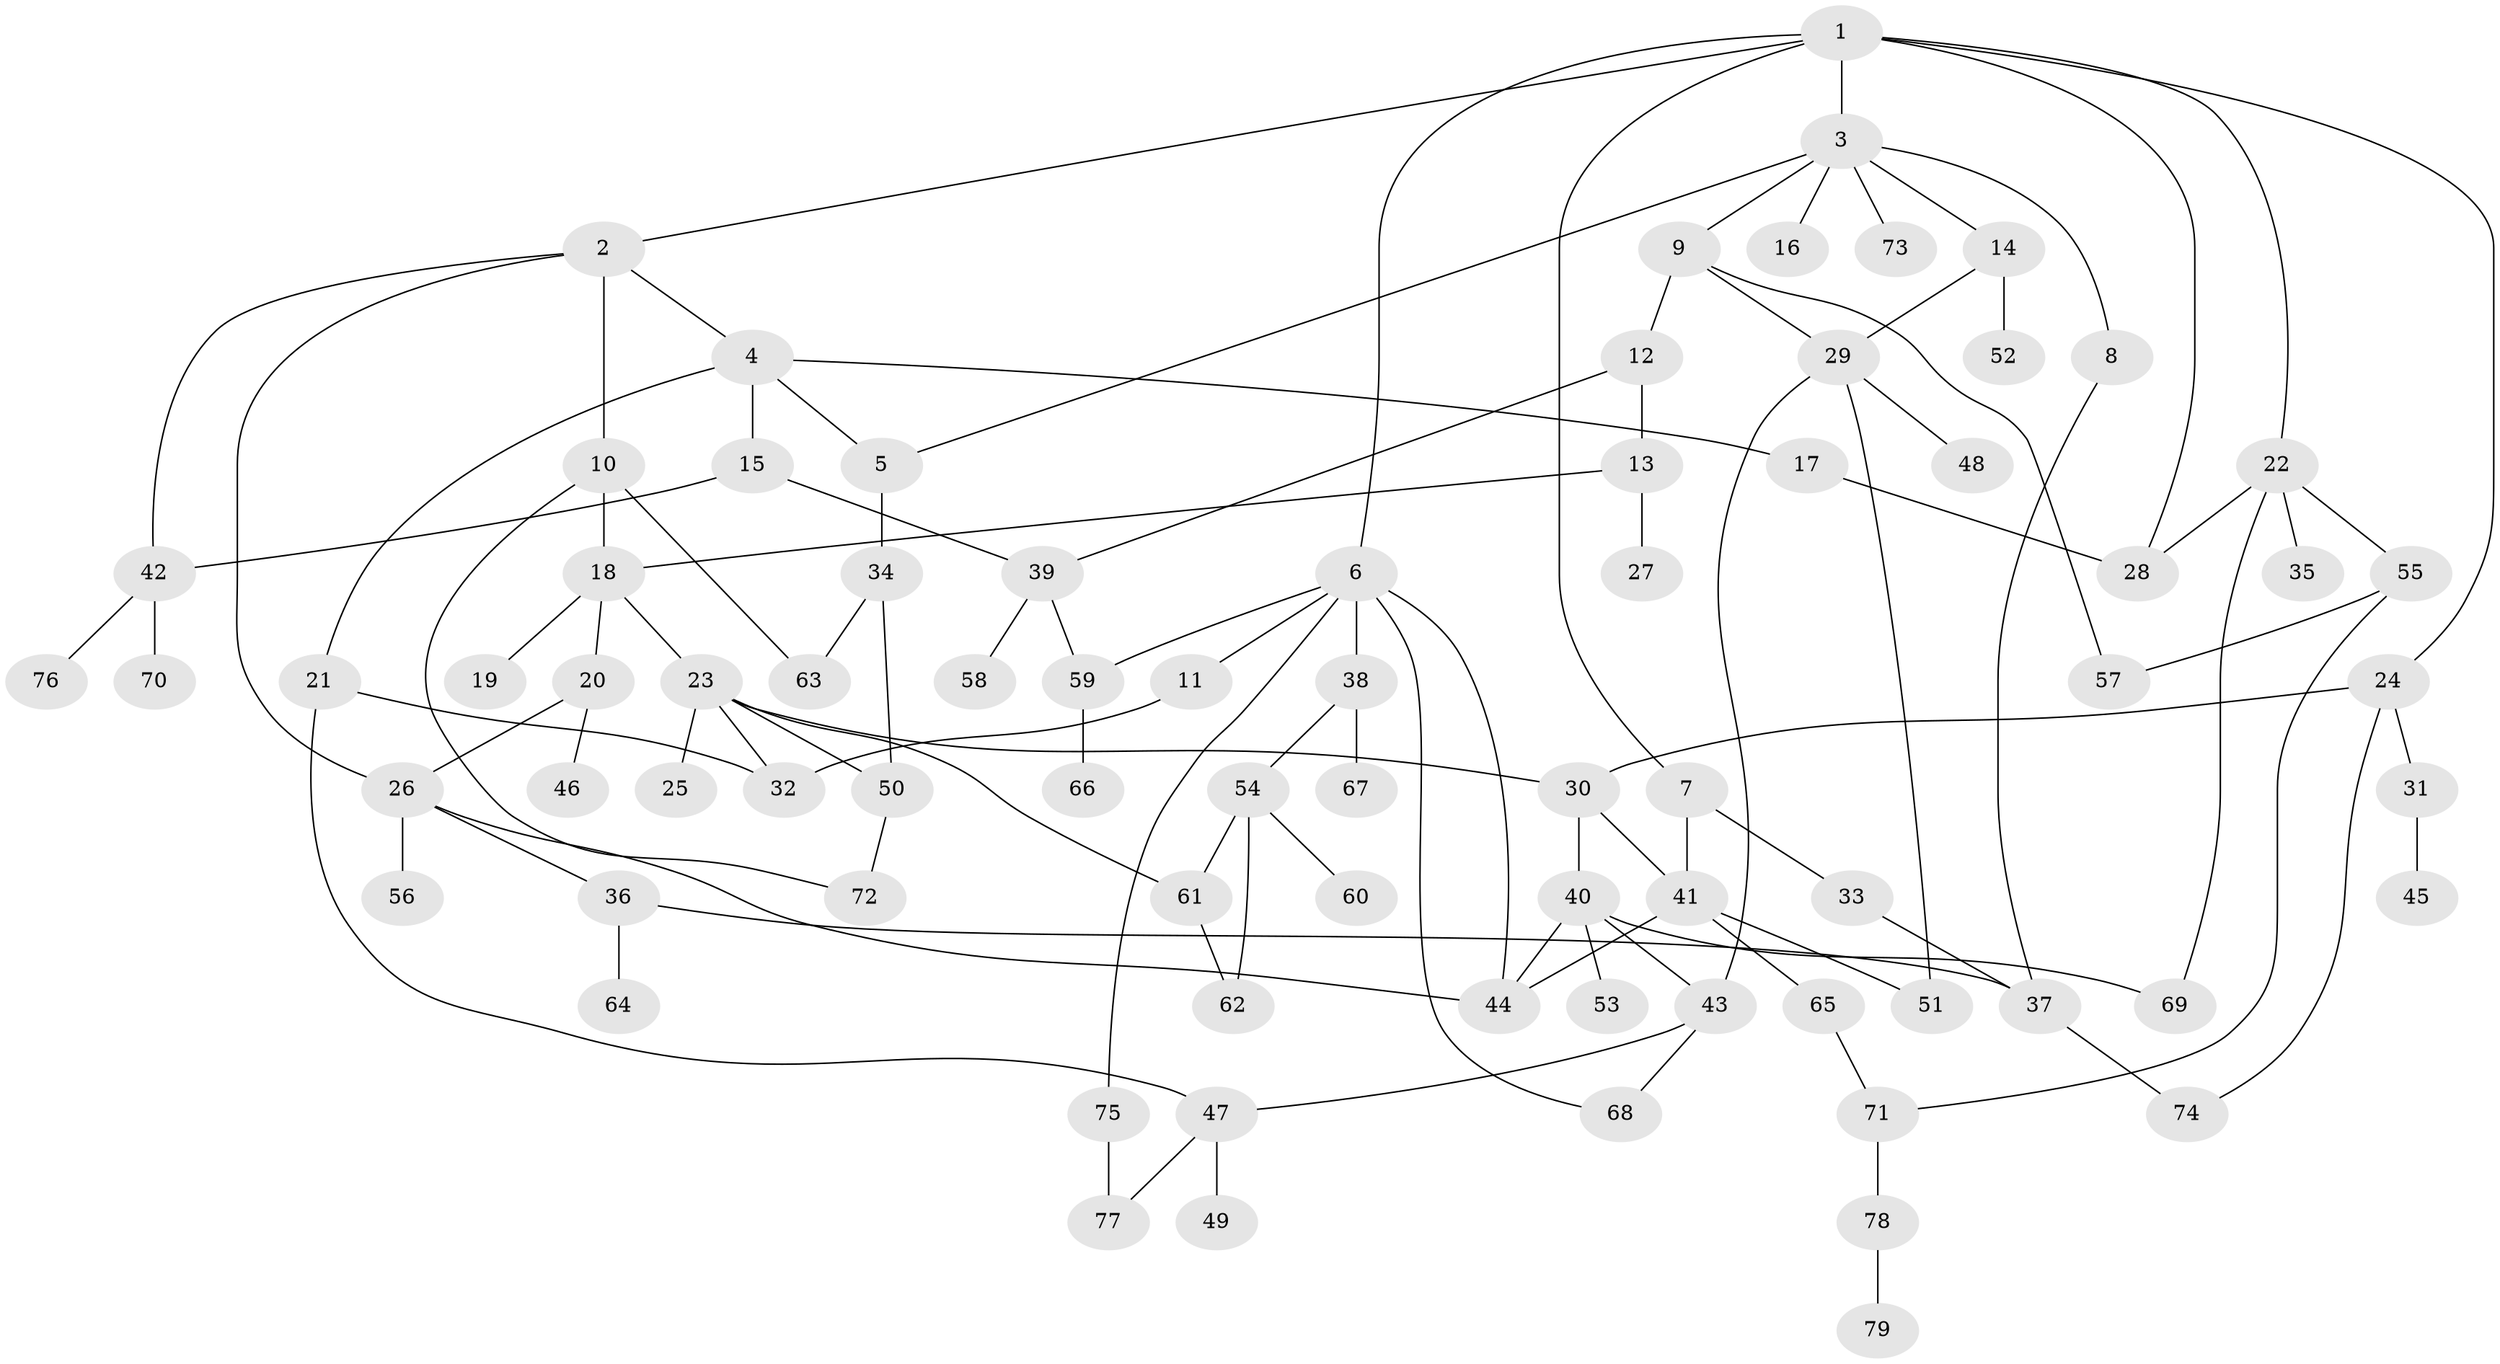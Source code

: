 // coarse degree distribution, {1: 0.3191489361702128, 2: 0.3404255319148936, 4: 0.10638297872340426, 5: 0.06382978723404255, 3: 0.0851063829787234, 10: 0.02127659574468085, 7: 0.02127659574468085, 11: 0.02127659574468085, 8: 0.02127659574468085}
// Generated by graph-tools (version 1.1) at 2025/45/03/04/25 21:45:32]
// undirected, 79 vertices, 110 edges
graph export_dot {
graph [start="1"]
  node [color=gray90,style=filled];
  1;
  2;
  3;
  4;
  5;
  6;
  7;
  8;
  9;
  10;
  11;
  12;
  13;
  14;
  15;
  16;
  17;
  18;
  19;
  20;
  21;
  22;
  23;
  24;
  25;
  26;
  27;
  28;
  29;
  30;
  31;
  32;
  33;
  34;
  35;
  36;
  37;
  38;
  39;
  40;
  41;
  42;
  43;
  44;
  45;
  46;
  47;
  48;
  49;
  50;
  51;
  52;
  53;
  54;
  55;
  56;
  57;
  58;
  59;
  60;
  61;
  62;
  63;
  64;
  65;
  66;
  67;
  68;
  69;
  70;
  71;
  72;
  73;
  74;
  75;
  76;
  77;
  78;
  79;
  1 -- 2;
  1 -- 3;
  1 -- 6;
  1 -- 7;
  1 -- 22;
  1 -- 24;
  1 -- 28;
  2 -- 4;
  2 -- 10;
  2 -- 42;
  2 -- 26;
  3 -- 8;
  3 -- 9;
  3 -- 14;
  3 -- 16;
  3 -- 73;
  3 -- 5;
  4 -- 5;
  4 -- 15;
  4 -- 17;
  4 -- 21;
  5 -- 34;
  6 -- 11;
  6 -- 38;
  6 -- 59;
  6 -- 68;
  6 -- 75;
  6 -- 44;
  7 -- 33;
  7 -- 41;
  8 -- 37;
  9 -- 12;
  9 -- 57;
  9 -- 29;
  10 -- 18;
  10 -- 72;
  10 -- 63;
  11 -- 32;
  12 -- 13;
  12 -- 39;
  13 -- 27;
  13 -- 18;
  14 -- 29;
  14 -- 52;
  15 -- 39;
  15 -- 42;
  17 -- 28;
  18 -- 19;
  18 -- 20;
  18 -- 23;
  20 -- 26;
  20 -- 46;
  21 -- 47;
  21 -- 32;
  22 -- 28;
  22 -- 35;
  22 -- 55;
  22 -- 69;
  23 -- 25;
  23 -- 30;
  23 -- 50;
  23 -- 61;
  23 -- 32;
  24 -- 31;
  24 -- 30;
  24 -- 74;
  26 -- 36;
  26 -- 56;
  26 -- 44;
  29 -- 48;
  29 -- 51;
  29 -- 43;
  30 -- 40;
  30 -- 41;
  31 -- 45;
  33 -- 37;
  34 -- 63;
  34 -- 50;
  36 -- 64;
  36 -- 37;
  37 -- 74;
  38 -- 54;
  38 -- 67;
  39 -- 58;
  39 -- 59;
  40 -- 43;
  40 -- 53;
  40 -- 69;
  40 -- 44;
  41 -- 44;
  41 -- 65;
  41 -- 51;
  42 -- 70;
  42 -- 76;
  43 -- 47;
  43 -- 68;
  47 -- 49;
  47 -- 77;
  50 -- 72;
  54 -- 60;
  54 -- 62;
  54 -- 61;
  55 -- 57;
  55 -- 71;
  59 -- 66;
  61 -- 62;
  65 -- 71;
  71 -- 78;
  75 -- 77;
  78 -- 79;
}
